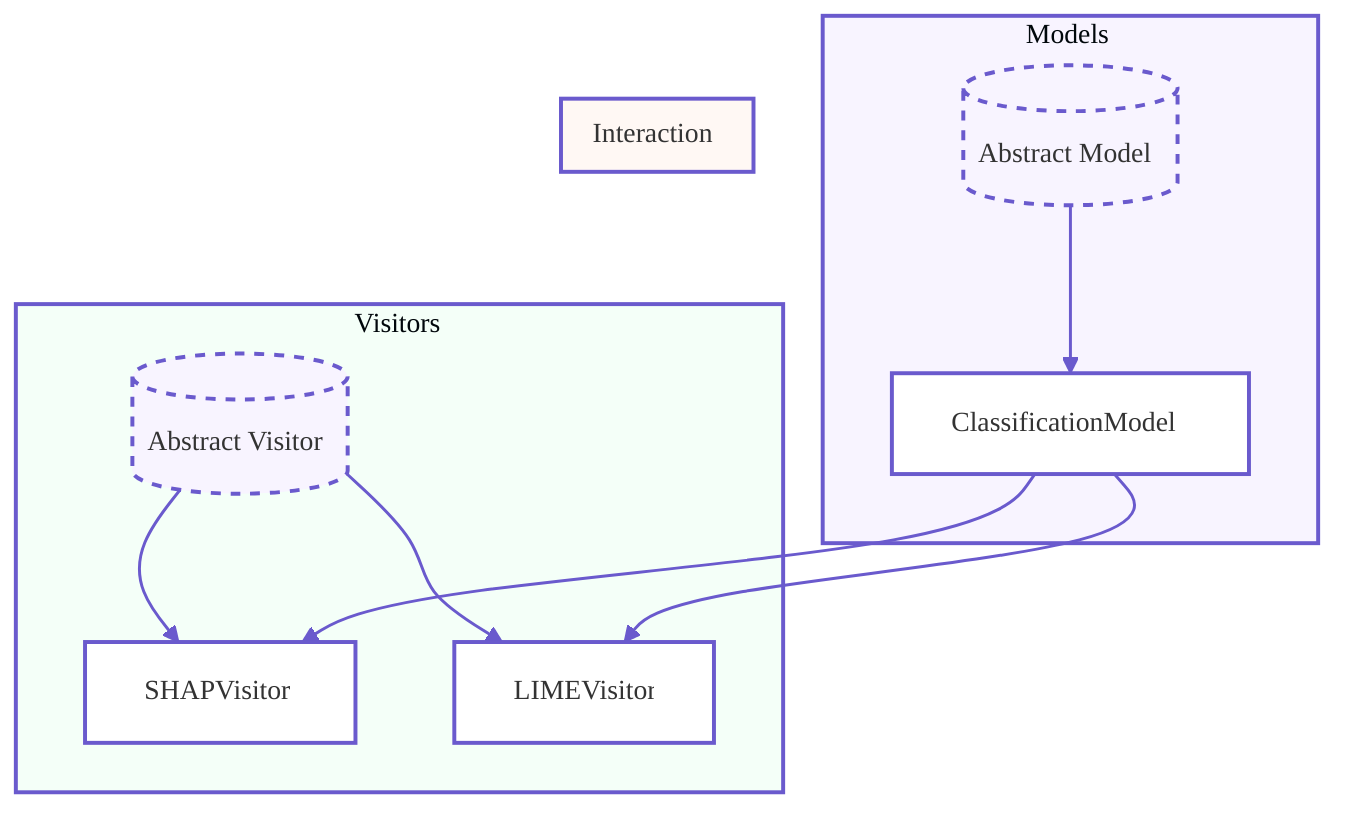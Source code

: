 %%{init: {'theme': 'base', 'themeVariables': {
    'primaryColor': '#f8f4ff',
    'secondaryColor': '#f4fff8',
    'tertiaryColor': '#fff8f4',
    'mainBkg': '#ffffff',
    'nodeBorder': '#6a5acd',
    'clusterBkg': '#fafafa',
    'clusterBorder': '#6a5acd',
    'lineColor': '#6a5acd',
    'fontFamily': 'Helvetica, Arial, sans-serif',
    'fontSize': '14px'
}}}%%

flowchart TB
    subgraph Models
        style Models fill:#f8f4ff,stroke:#6a5acd,stroke-width:2px
        Model[("Abstract Model")]
        ClassificationModel["ClassificationModel"]
        Model --> ClassificationModel
    end

    subgraph Visitors
        style Visitors fill:#f4fff8,stroke:#6a5acd,stroke-width:2px
        Visitor[("Abstract Visitor")]
        SHAPVisitor["SHAPVisitor"]
        LIMEVisitor["LIMEVisitor"]
        Visitor --> SHAPVisitor
        Visitor --> LIMEVisitor
    end
    
    subgraph Interaction
        style Interaction fill:#fff8f4,stroke:#6a5acd,stroke-width:2px
        ClassificationModel --> SHAPVisitor
        ClassificationModel --> LIMEVisitor
    end
    
    classDef abstract fill:#f8f4ff,stroke:#6a5acd,stroke-width:2px,stroke-dasharray: 5 5;
    classDef concrete fill:#ffffff,stroke:#6a5acd,stroke-width:2px;
    classDef interaction fill:#fff8f4,stroke:#6a5acd,stroke-width:2px;

    class Model,Visitor abstract;
    class ClassificationModel,SHAPVisitor,LIMEVisitor concrete;
    class Interaction interaction;

    linkStyle default stroke:#6a5acd,stroke-width:1.5px;